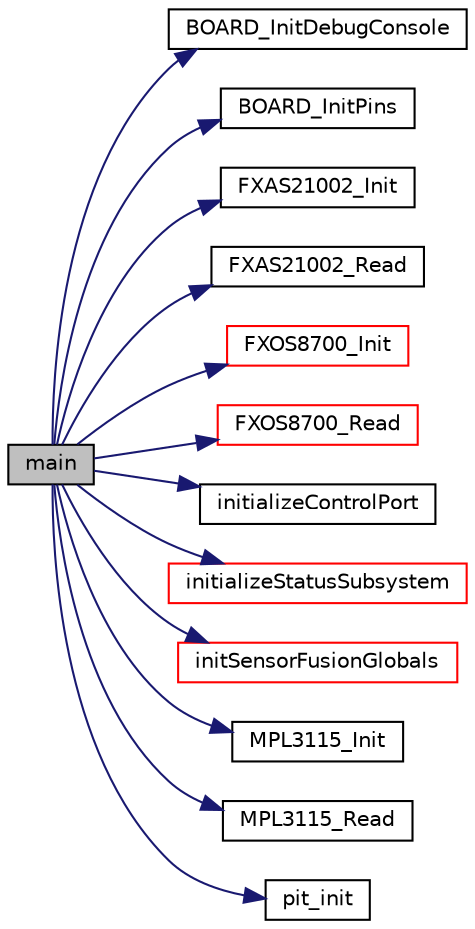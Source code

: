 digraph "main"
{
  edge [fontname="Helvetica",fontsize="10",labelfontname="Helvetica",labelfontsize="10"];
  node [fontname="Helvetica",fontsize="10",shape=record];
  rankdir="LR";
  Node0 [label="main",height=0.2,width=0.4,color="black", fillcolor="grey75", style="filled", fontcolor="black"];
  Node0 -> Node1 [color="midnightblue",fontsize="10",style="solid",fontname="Helvetica"];
  Node1 [label="BOARD_InitDebugConsole",height=0.2,width=0.4,color="black", fillcolor="white", style="filled",URL="$frdm-k64f_2board_8c.html#a4c84ccb952cb083367d7040cf9de3db8"];
  Node0 -> Node2 [color="midnightblue",fontsize="10",style="solid",fontname="Helvetica"];
  Node2 [label="BOARD_InitPins",height=0.2,width=0.4,color="black", fillcolor="white", style="filled",URL="$group__pin__mux.html#ga2c9fe54b6b84723fbaa590a6f4576966",tooltip="Configures pin routing and optionally pin electrical features. "];
  Node0 -> Node3 [color="midnightblue",fontsize="10",style="solid",fontname="Helvetica"];
  Node3 [label="FXAS21002_Init",height=0.2,width=0.4,color="black", fillcolor="white", style="filled",URL="$drivers_8h.html#a81c5b987e709b3991bc7c1bc1e659c1f"];
  Node0 -> Node4 [color="midnightblue",fontsize="10",style="solid",fontname="Helvetica"];
  Node4 [label="FXAS21002_Read",height=0.2,width=0.4,color="black", fillcolor="white", style="filled",URL="$drivers_8h.html#a1e2a1a192ed7f150fc24fc11df8d4c1e"];
  Node0 -> Node5 [color="midnightblue",fontsize="10",style="solid",fontname="Helvetica"];
  Node5 [label="FXOS8700_Init",height=0.2,width=0.4,color="red", fillcolor="white", style="filled",URL="$driver___f_x_o_s8700_8c.html#ac61bf451efc3a4eab179dbc59268b3e7"];
  Node0 -> Node13 [color="midnightblue",fontsize="10",style="solid",fontname="Helvetica"];
  Node13 [label="FXOS8700_Read",height=0.2,width=0.4,color="red", fillcolor="white", style="filled",URL="$driver___f_x_o_s8700_8c.html#a5388755d21701d88d79a4bfda99dbebf"];
  Node0 -> Node15 [color="midnightblue",fontsize="10",style="solid",fontname="Helvetica"];
  Node15 [label="initializeControlPort",height=0.2,width=0.4,color="black", fillcolor="white", style="filled",URL="$control_8c.html#a67029acf1be9712c5d30c625132ad958",tooltip="Initialize the control subsystem and all related hardware. "];
  Node0 -> Node16 [color="midnightblue",fontsize="10",style="solid",fontname="Helvetica"];
  Node16 [label="initializeStatusSubsystem",height=0.2,width=0.4,color="red", fillcolor="white", style="filled",URL="$status_8c.html#a01619741119cf3432f8cfff23334c793"];
  Node0 -> Node23 [color="midnightblue",fontsize="10",style="solid",fontname="Helvetica"];
  Node23 [label="initSensorFusionGlobals",height=0.2,width=0.4,color="red", fillcolor="white", style="filled",URL="$sensor__fusion_8c.html#a43b44018042fabb5179c2e62277cc942",tooltip="utility function to insert default values in the top level structure "];
  Node0 -> Node114 [color="midnightblue",fontsize="10",style="solid",fontname="Helvetica"];
  Node114 [label="MPL3115_Init",height=0.2,width=0.4,color="black", fillcolor="white", style="filled",URL="$drivers_8h.html#af48197046b6d2f232932bf5ac61c4534"];
  Node0 -> Node115 [color="midnightblue",fontsize="10",style="solid",fontname="Helvetica"];
  Node115 [label="MPL3115_Read",height=0.2,width=0.4,color="black", fillcolor="white", style="filled",URL="$drivers_8h.html#a54f6d4249d7a6d3484b35f7c98970425"];
  Node0 -> Node116 [color="midnightblue",fontsize="10",style="solid",fontname="Helvetica"];
  Node116 [label="pit_init",height=0.2,width=0.4,color="black", fillcolor="white", style="filled",URL="$driver__ctimer_8c.html#aa9242caadd99e8ac4fdce86681b61740"];
}
